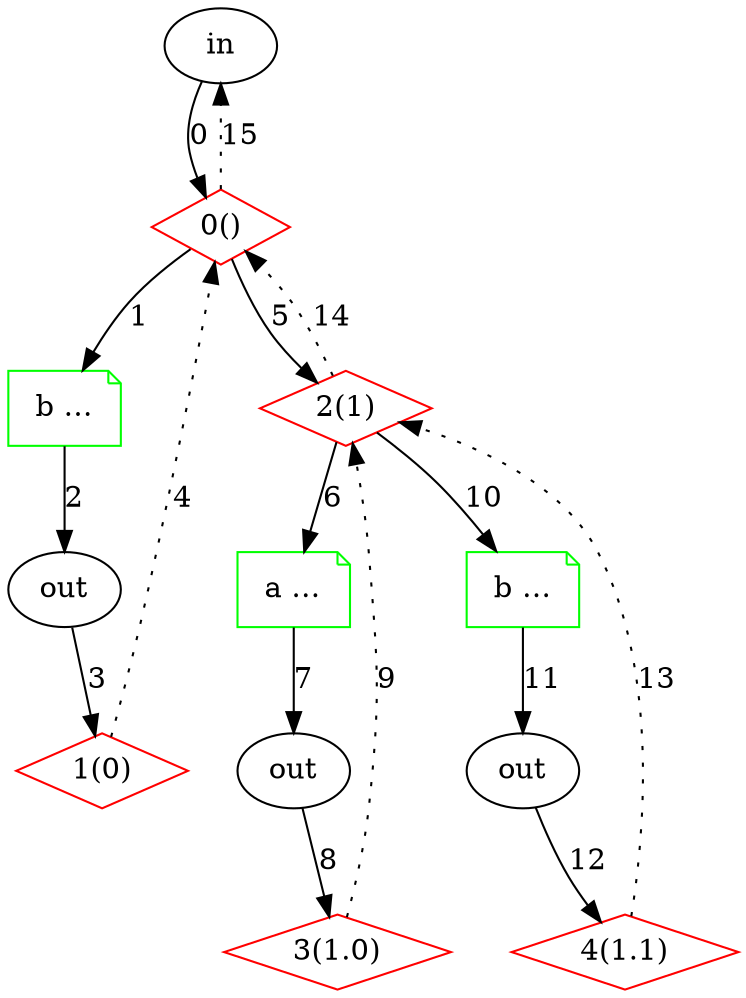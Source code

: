 digraph JEG {
  rankdir=TB;
  33 [label = "in", shape = "ellipse"];
  34 [label = "0()", shape = "diamond", color = "red"];
  35 [label = "b …", shape = "note", color = "green"];
  36 [label = "out", shape = "ellipse"];
  37 [label = "1(0)", shape = "diamond", color = "red"];
  38 [label = "2(1)", shape = "diamond", color = "red"];
  39 [label = "a …", shape = "note", color = "green"];
  40 [label = "out", shape = "ellipse"];
  41 [label = "3(1.0)", shape = "diamond", color = "red"];
  42 [label = "b …", shape = "note", color = "green"];
  43 [label = "out", shape = "ellipse"];
  44 [label = "4(1.1)", shape = "diamond", color = "red"];
  33 -> 34 [ label = "0", style = "solid" ];
  34 -> 35 [ label = "1", style = "solid" ];
  35 -> 36 [ label = "2", style = "solid" ];
  36 -> 37 [ label = "3", style = "solid" ];
  37 -> 34 [ label = "4", style = "dotted" ];
  34 -> 38 [ label = "5", style = "solid" ];
  38 -> 39 [ label = "6", style = "solid" ];
  39 -> 40 [ label = "7", style = "solid" ];
  40 -> 41 [ label = "8", style = "solid" ];
  41 -> 38 [ label = "9", style = "dotted" ];
  38 -> 42 [ label = "10", style = "solid" ];
  42 -> 43 [ label = "11", style = "solid" ];
  43 -> 44 [ label = "12", style = "solid" ];
  44 -> 38 [ label = "13", style = "dotted" ];
  38 -> 34 [ label = "14", style = "dotted" ];
  34 -> 33 [ label = "15", style = "dotted" ];
}
